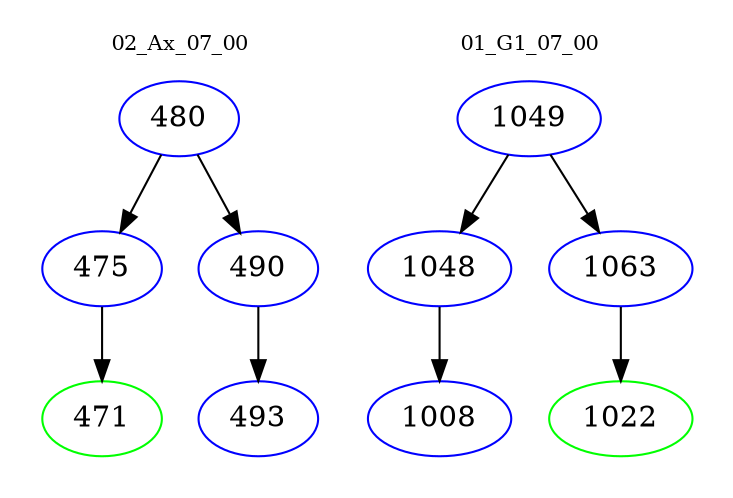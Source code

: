 digraph{
subgraph cluster_0 {
color = white
label = "02_Ax_07_00";
fontsize=10;
T0_480 [label="480", color="blue"]
T0_480 -> T0_475 [color="black"]
T0_475 [label="475", color="blue"]
T0_475 -> T0_471 [color="black"]
T0_471 [label="471", color="green"]
T0_480 -> T0_490 [color="black"]
T0_490 [label="490", color="blue"]
T0_490 -> T0_493 [color="black"]
T0_493 [label="493", color="blue"]
}
subgraph cluster_1 {
color = white
label = "01_G1_07_00";
fontsize=10;
T1_1049 [label="1049", color="blue"]
T1_1049 -> T1_1048 [color="black"]
T1_1048 [label="1048", color="blue"]
T1_1048 -> T1_1008 [color="black"]
T1_1008 [label="1008", color="blue"]
T1_1049 -> T1_1063 [color="black"]
T1_1063 [label="1063", color="blue"]
T1_1063 -> T1_1022 [color="black"]
T1_1022 [label="1022", color="green"]
}
}
